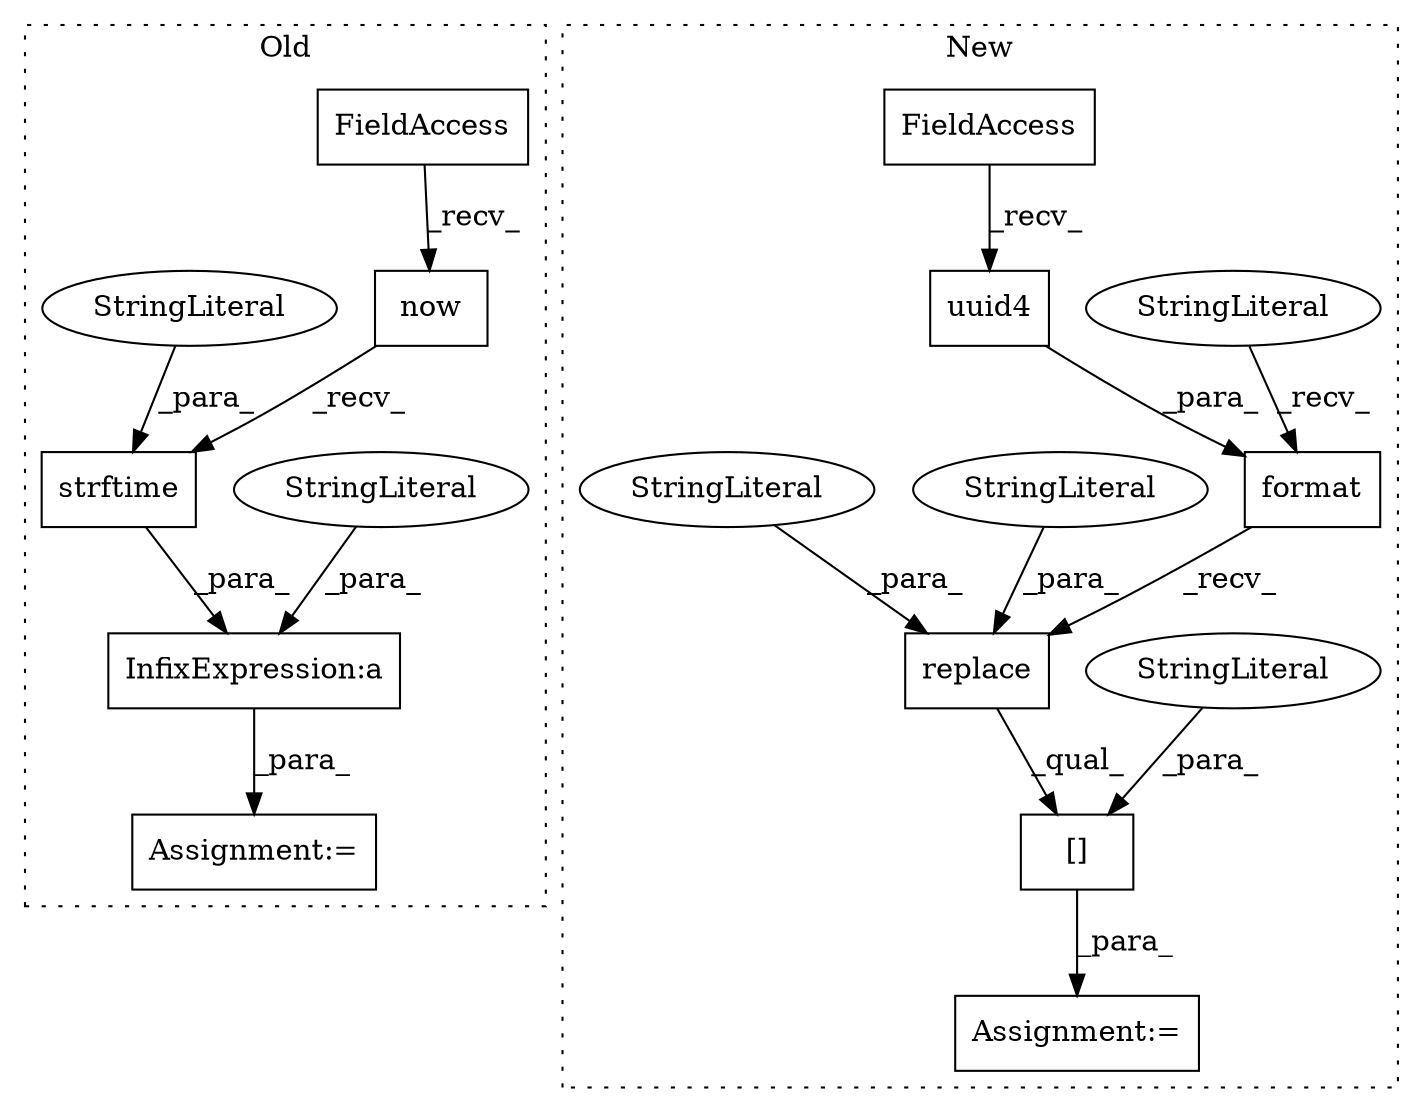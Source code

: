 digraph G {
subgraph cluster0 {
1 [label="strftime" a="32" s="288,311" l="9,1" shape="box"];
3 [label="InfixExpression:a" a="27" s="261" l="3" shape="box"];
4 [label="now" a="32" s="282" l="5" shape="box"];
5 [label="FieldAccess" a="22" s="264" l="17" shape="box"];
7 [label="StringLiteral" a="45" s="247" l="14" shape="ellipse"];
8 [label="StringLiteral" a="45" s="297" l="14" shape="ellipse"];
9 [label="Assignment:=" a="7" s="245" l="1" shape="box"];
label = "Old";
style="dotted";
}
subgraph cluster1 {
2 [label="uuid4" a="32" s="271" l="7" shape="box"];
6 [label="format" a="32" s="259,278" l="7,1" shape="box"];
10 [label="Assignment:=" a="7" s="241" l="1" shape="box"];
11 [label="StringLiteral" a="45" s="242" l="16" shape="ellipse"];
12 [label="FieldAccess" a="22" s="266" l="4" shape="box"];
13 [label="[]" a="2" s="242,314" l="54,1" shape="box"];
14 [label="replace" a="32" s="280,294" l="8,1" shape="box"];
15 [label="StringLiteral" a="45" s="296" l="18" shape="ellipse"];
16 [label="StringLiteral" a="45" s="292" l="2" shape="ellipse"];
17 [label="StringLiteral" a="45" s="288" l="3" shape="ellipse"];
label = "New";
style="dotted";
}
1 -> 3 [label="_para_"];
2 -> 6 [label="_para_"];
3 -> 9 [label="_para_"];
4 -> 1 [label="_recv_"];
5 -> 4 [label="_recv_"];
6 -> 14 [label="_recv_"];
7 -> 3 [label="_para_"];
8 -> 1 [label="_para_"];
11 -> 6 [label="_recv_"];
12 -> 2 [label="_recv_"];
13 -> 10 [label="_para_"];
14 -> 13 [label="_qual_"];
15 -> 13 [label="_para_"];
16 -> 14 [label="_para_"];
17 -> 14 [label="_para_"];
}